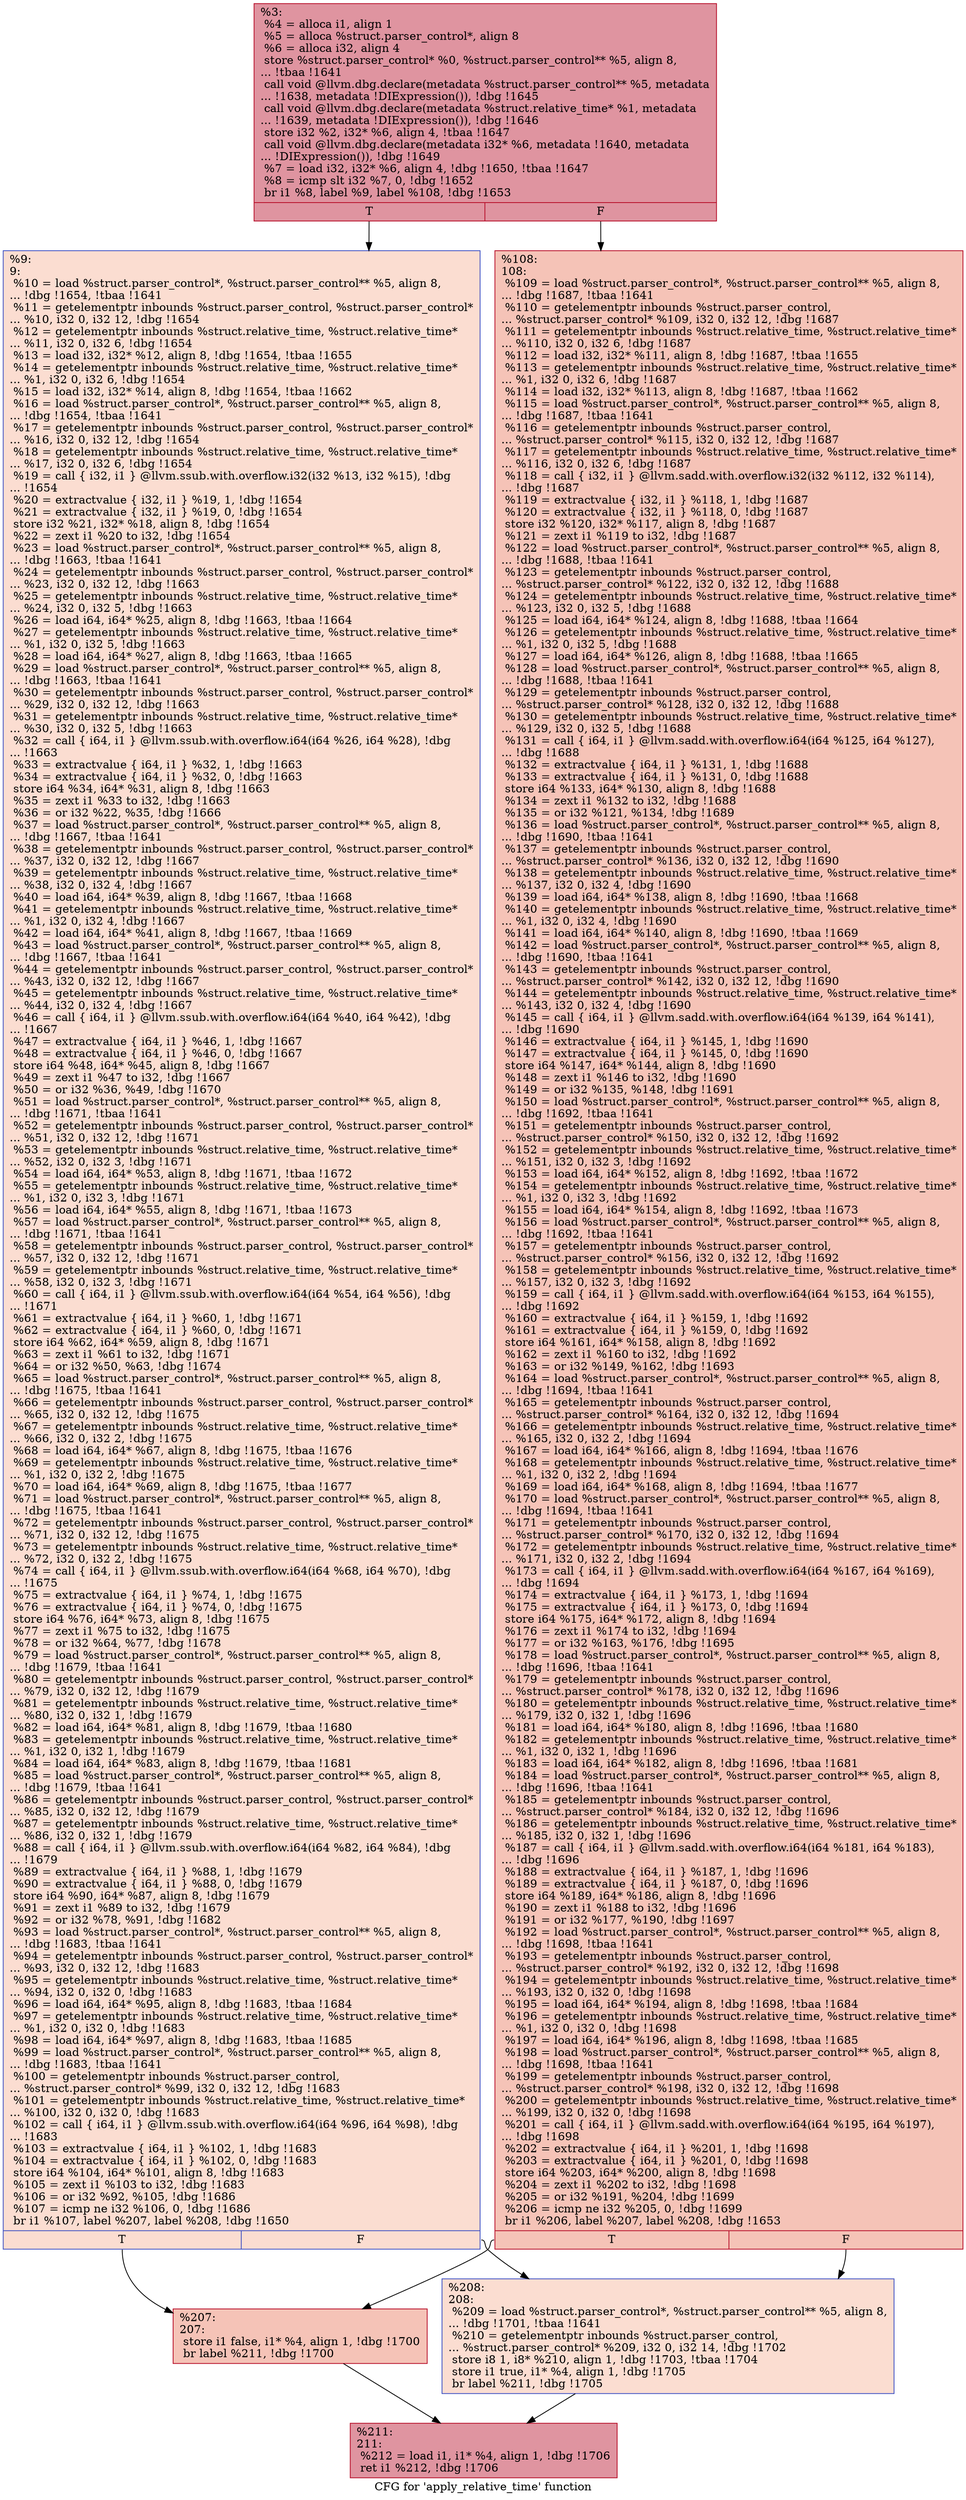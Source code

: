 digraph "CFG for 'apply_relative_time' function" {
	label="CFG for 'apply_relative_time' function";

	Node0x16c6940 [shape=record,color="#b70d28ff", style=filled, fillcolor="#b70d2870",label="{%3:\l  %4 = alloca i1, align 1\l  %5 = alloca %struct.parser_control*, align 8\l  %6 = alloca i32, align 4\l  store %struct.parser_control* %0, %struct.parser_control** %5, align 8,\l... !tbaa !1641\l  call void @llvm.dbg.declare(metadata %struct.parser_control** %5, metadata\l... !1638, metadata !DIExpression()), !dbg !1645\l  call void @llvm.dbg.declare(metadata %struct.relative_time* %1, metadata\l... !1639, metadata !DIExpression()), !dbg !1646\l  store i32 %2, i32* %6, align 4, !tbaa !1647\l  call void @llvm.dbg.declare(metadata i32* %6, metadata !1640, metadata\l... !DIExpression()), !dbg !1649\l  %7 = load i32, i32* %6, align 4, !dbg !1650, !tbaa !1647\l  %8 = icmp slt i32 %7, 0, !dbg !1652\l  br i1 %8, label %9, label %108, !dbg !1653\l|{<s0>T|<s1>F}}"];
	Node0x16c6940:s0 -> Node0x16c6ad0;
	Node0x16c6940:s1 -> Node0x16c6b20;
	Node0x16c6ad0 [shape=record,color="#3d50c3ff", style=filled, fillcolor="#f7b39670",label="{%9:\l9:                                                \l  %10 = load %struct.parser_control*, %struct.parser_control** %5, align 8,\l... !dbg !1654, !tbaa !1641\l  %11 = getelementptr inbounds %struct.parser_control, %struct.parser_control*\l... %10, i32 0, i32 12, !dbg !1654\l  %12 = getelementptr inbounds %struct.relative_time, %struct.relative_time*\l... %11, i32 0, i32 6, !dbg !1654\l  %13 = load i32, i32* %12, align 8, !dbg !1654, !tbaa !1655\l  %14 = getelementptr inbounds %struct.relative_time, %struct.relative_time*\l... %1, i32 0, i32 6, !dbg !1654\l  %15 = load i32, i32* %14, align 8, !dbg !1654, !tbaa !1662\l  %16 = load %struct.parser_control*, %struct.parser_control** %5, align 8,\l... !dbg !1654, !tbaa !1641\l  %17 = getelementptr inbounds %struct.parser_control, %struct.parser_control*\l... %16, i32 0, i32 12, !dbg !1654\l  %18 = getelementptr inbounds %struct.relative_time, %struct.relative_time*\l... %17, i32 0, i32 6, !dbg !1654\l  %19 = call \{ i32, i1 \} @llvm.ssub.with.overflow.i32(i32 %13, i32 %15), !dbg\l... !1654\l  %20 = extractvalue \{ i32, i1 \} %19, 1, !dbg !1654\l  %21 = extractvalue \{ i32, i1 \} %19, 0, !dbg !1654\l  store i32 %21, i32* %18, align 8, !dbg !1654\l  %22 = zext i1 %20 to i32, !dbg !1654\l  %23 = load %struct.parser_control*, %struct.parser_control** %5, align 8,\l... !dbg !1663, !tbaa !1641\l  %24 = getelementptr inbounds %struct.parser_control, %struct.parser_control*\l... %23, i32 0, i32 12, !dbg !1663\l  %25 = getelementptr inbounds %struct.relative_time, %struct.relative_time*\l... %24, i32 0, i32 5, !dbg !1663\l  %26 = load i64, i64* %25, align 8, !dbg !1663, !tbaa !1664\l  %27 = getelementptr inbounds %struct.relative_time, %struct.relative_time*\l... %1, i32 0, i32 5, !dbg !1663\l  %28 = load i64, i64* %27, align 8, !dbg !1663, !tbaa !1665\l  %29 = load %struct.parser_control*, %struct.parser_control** %5, align 8,\l... !dbg !1663, !tbaa !1641\l  %30 = getelementptr inbounds %struct.parser_control, %struct.parser_control*\l... %29, i32 0, i32 12, !dbg !1663\l  %31 = getelementptr inbounds %struct.relative_time, %struct.relative_time*\l... %30, i32 0, i32 5, !dbg !1663\l  %32 = call \{ i64, i1 \} @llvm.ssub.with.overflow.i64(i64 %26, i64 %28), !dbg\l... !1663\l  %33 = extractvalue \{ i64, i1 \} %32, 1, !dbg !1663\l  %34 = extractvalue \{ i64, i1 \} %32, 0, !dbg !1663\l  store i64 %34, i64* %31, align 8, !dbg !1663\l  %35 = zext i1 %33 to i32, !dbg !1663\l  %36 = or i32 %22, %35, !dbg !1666\l  %37 = load %struct.parser_control*, %struct.parser_control** %5, align 8,\l... !dbg !1667, !tbaa !1641\l  %38 = getelementptr inbounds %struct.parser_control, %struct.parser_control*\l... %37, i32 0, i32 12, !dbg !1667\l  %39 = getelementptr inbounds %struct.relative_time, %struct.relative_time*\l... %38, i32 0, i32 4, !dbg !1667\l  %40 = load i64, i64* %39, align 8, !dbg !1667, !tbaa !1668\l  %41 = getelementptr inbounds %struct.relative_time, %struct.relative_time*\l... %1, i32 0, i32 4, !dbg !1667\l  %42 = load i64, i64* %41, align 8, !dbg !1667, !tbaa !1669\l  %43 = load %struct.parser_control*, %struct.parser_control** %5, align 8,\l... !dbg !1667, !tbaa !1641\l  %44 = getelementptr inbounds %struct.parser_control, %struct.parser_control*\l... %43, i32 0, i32 12, !dbg !1667\l  %45 = getelementptr inbounds %struct.relative_time, %struct.relative_time*\l... %44, i32 0, i32 4, !dbg !1667\l  %46 = call \{ i64, i1 \} @llvm.ssub.with.overflow.i64(i64 %40, i64 %42), !dbg\l... !1667\l  %47 = extractvalue \{ i64, i1 \} %46, 1, !dbg !1667\l  %48 = extractvalue \{ i64, i1 \} %46, 0, !dbg !1667\l  store i64 %48, i64* %45, align 8, !dbg !1667\l  %49 = zext i1 %47 to i32, !dbg !1667\l  %50 = or i32 %36, %49, !dbg !1670\l  %51 = load %struct.parser_control*, %struct.parser_control** %5, align 8,\l... !dbg !1671, !tbaa !1641\l  %52 = getelementptr inbounds %struct.parser_control, %struct.parser_control*\l... %51, i32 0, i32 12, !dbg !1671\l  %53 = getelementptr inbounds %struct.relative_time, %struct.relative_time*\l... %52, i32 0, i32 3, !dbg !1671\l  %54 = load i64, i64* %53, align 8, !dbg !1671, !tbaa !1672\l  %55 = getelementptr inbounds %struct.relative_time, %struct.relative_time*\l... %1, i32 0, i32 3, !dbg !1671\l  %56 = load i64, i64* %55, align 8, !dbg !1671, !tbaa !1673\l  %57 = load %struct.parser_control*, %struct.parser_control** %5, align 8,\l... !dbg !1671, !tbaa !1641\l  %58 = getelementptr inbounds %struct.parser_control, %struct.parser_control*\l... %57, i32 0, i32 12, !dbg !1671\l  %59 = getelementptr inbounds %struct.relative_time, %struct.relative_time*\l... %58, i32 0, i32 3, !dbg !1671\l  %60 = call \{ i64, i1 \} @llvm.ssub.with.overflow.i64(i64 %54, i64 %56), !dbg\l... !1671\l  %61 = extractvalue \{ i64, i1 \} %60, 1, !dbg !1671\l  %62 = extractvalue \{ i64, i1 \} %60, 0, !dbg !1671\l  store i64 %62, i64* %59, align 8, !dbg !1671\l  %63 = zext i1 %61 to i32, !dbg !1671\l  %64 = or i32 %50, %63, !dbg !1674\l  %65 = load %struct.parser_control*, %struct.parser_control** %5, align 8,\l... !dbg !1675, !tbaa !1641\l  %66 = getelementptr inbounds %struct.parser_control, %struct.parser_control*\l... %65, i32 0, i32 12, !dbg !1675\l  %67 = getelementptr inbounds %struct.relative_time, %struct.relative_time*\l... %66, i32 0, i32 2, !dbg !1675\l  %68 = load i64, i64* %67, align 8, !dbg !1675, !tbaa !1676\l  %69 = getelementptr inbounds %struct.relative_time, %struct.relative_time*\l... %1, i32 0, i32 2, !dbg !1675\l  %70 = load i64, i64* %69, align 8, !dbg !1675, !tbaa !1677\l  %71 = load %struct.parser_control*, %struct.parser_control** %5, align 8,\l... !dbg !1675, !tbaa !1641\l  %72 = getelementptr inbounds %struct.parser_control, %struct.parser_control*\l... %71, i32 0, i32 12, !dbg !1675\l  %73 = getelementptr inbounds %struct.relative_time, %struct.relative_time*\l... %72, i32 0, i32 2, !dbg !1675\l  %74 = call \{ i64, i1 \} @llvm.ssub.with.overflow.i64(i64 %68, i64 %70), !dbg\l... !1675\l  %75 = extractvalue \{ i64, i1 \} %74, 1, !dbg !1675\l  %76 = extractvalue \{ i64, i1 \} %74, 0, !dbg !1675\l  store i64 %76, i64* %73, align 8, !dbg !1675\l  %77 = zext i1 %75 to i32, !dbg !1675\l  %78 = or i32 %64, %77, !dbg !1678\l  %79 = load %struct.parser_control*, %struct.parser_control** %5, align 8,\l... !dbg !1679, !tbaa !1641\l  %80 = getelementptr inbounds %struct.parser_control, %struct.parser_control*\l... %79, i32 0, i32 12, !dbg !1679\l  %81 = getelementptr inbounds %struct.relative_time, %struct.relative_time*\l... %80, i32 0, i32 1, !dbg !1679\l  %82 = load i64, i64* %81, align 8, !dbg !1679, !tbaa !1680\l  %83 = getelementptr inbounds %struct.relative_time, %struct.relative_time*\l... %1, i32 0, i32 1, !dbg !1679\l  %84 = load i64, i64* %83, align 8, !dbg !1679, !tbaa !1681\l  %85 = load %struct.parser_control*, %struct.parser_control** %5, align 8,\l... !dbg !1679, !tbaa !1641\l  %86 = getelementptr inbounds %struct.parser_control, %struct.parser_control*\l... %85, i32 0, i32 12, !dbg !1679\l  %87 = getelementptr inbounds %struct.relative_time, %struct.relative_time*\l... %86, i32 0, i32 1, !dbg !1679\l  %88 = call \{ i64, i1 \} @llvm.ssub.with.overflow.i64(i64 %82, i64 %84), !dbg\l... !1679\l  %89 = extractvalue \{ i64, i1 \} %88, 1, !dbg !1679\l  %90 = extractvalue \{ i64, i1 \} %88, 0, !dbg !1679\l  store i64 %90, i64* %87, align 8, !dbg !1679\l  %91 = zext i1 %89 to i32, !dbg !1679\l  %92 = or i32 %78, %91, !dbg !1682\l  %93 = load %struct.parser_control*, %struct.parser_control** %5, align 8,\l... !dbg !1683, !tbaa !1641\l  %94 = getelementptr inbounds %struct.parser_control, %struct.parser_control*\l... %93, i32 0, i32 12, !dbg !1683\l  %95 = getelementptr inbounds %struct.relative_time, %struct.relative_time*\l... %94, i32 0, i32 0, !dbg !1683\l  %96 = load i64, i64* %95, align 8, !dbg !1683, !tbaa !1684\l  %97 = getelementptr inbounds %struct.relative_time, %struct.relative_time*\l... %1, i32 0, i32 0, !dbg !1683\l  %98 = load i64, i64* %97, align 8, !dbg !1683, !tbaa !1685\l  %99 = load %struct.parser_control*, %struct.parser_control** %5, align 8,\l... !dbg !1683, !tbaa !1641\l  %100 = getelementptr inbounds %struct.parser_control,\l... %struct.parser_control* %99, i32 0, i32 12, !dbg !1683\l  %101 = getelementptr inbounds %struct.relative_time, %struct.relative_time*\l... %100, i32 0, i32 0, !dbg !1683\l  %102 = call \{ i64, i1 \} @llvm.ssub.with.overflow.i64(i64 %96, i64 %98), !dbg\l... !1683\l  %103 = extractvalue \{ i64, i1 \} %102, 1, !dbg !1683\l  %104 = extractvalue \{ i64, i1 \} %102, 0, !dbg !1683\l  store i64 %104, i64* %101, align 8, !dbg !1683\l  %105 = zext i1 %103 to i32, !dbg !1683\l  %106 = or i32 %92, %105, !dbg !1686\l  %107 = icmp ne i32 %106, 0, !dbg !1686\l  br i1 %107, label %207, label %208, !dbg !1650\l|{<s0>T|<s1>F}}"];
	Node0x16c6ad0:s0 -> Node0x16c6b70;
	Node0x16c6ad0:s1 -> Node0x16c6bc0;
	Node0x16c6b20 [shape=record,color="#b70d28ff", style=filled, fillcolor="#e8765c70",label="{%108:\l108:                                              \l  %109 = load %struct.parser_control*, %struct.parser_control** %5, align 8,\l... !dbg !1687, !tbaa !1641\l  %110 = getelementptr inbounds %struct.parser_control,\l... %struct.parser_control* %109, i32 0, i32 12, !dbg !1687\l  %111 = getelementptr inbounds %struct.relative_time, %struct.relative_time*\l... %110, i32 0, i32 6, !dbg !1687\l  %112 = load i32, i32* %111, align 8, !dbg !1687, !tbaa !1655\l  %113 = getelementptr inbounds %struct.relative_time, %struct.relative_time*\l... %1, i32 0, i32 6, !dbg !1687\l  %114 = load i32, i32* %113, align 8, !dbg !1687, !tbaa !1662\l  %115 = load %struct.parser_control*, %struct.parser_control** %5, align 8,\l... !dbg !1687, !tbaa !1641\l  %116 = getelementptr inbounds %struct.parser_control,\l... %struct.parser_control* %115, i32 0, i32 12, !dbg !1687\l  %117 = getelementptr inbounds %struct.relative_time, %struct.relative_time*\l... %116, i32 0, i32 6, !dbg !1687\l  %118 = call \{ i32, i1 \} @llvm.sadd.with.overflow.i32(i32 %112, i32 %114),\l... !dbg !1687\l  %119 = extractvalue \{ i32, i1 \} %118, 1, !dbg !1687\l  %120 = extractvalue \{ i32, i1 \} %118, 0, !dbg !1687\l  store i32 %120, i32* %117, align 8, !dbg !1687\l  %121 = zext i1 %119 to i32, !dbg !1687\l  %122 = load %struct.parser_control*, %struct.parser_control** %5, align 8,\l... !dbg !1688, !tbaa !1641\l  %123 = getelementptr inbounds %struct.parser_control,\l... %struct.parser_control* %122, i32 0, i32 12, !dbg !1688\l  %124 = getelementptr inbounds %struct.relative_time, %struct.relative_time*\l... %123, i32 0, i32 5, !dbg !1688\l  %125 = load i64, i64* %124, align 8, !dbg !1688, !tbaa !1664\l  %126 = getelementptr inbounds %struct.relative_time, %struct.relative_time*\l... %1, i32 0, i32 5, !dbg !1688\l  %127 = load i64, i64* %126, align 8, !dbg !1688, !tbaa !1665\l  %128 = load %struct.parser_control*, %struct.parser_control** %5, align 8,\l... !dbg !1688, !tbaa !1641\l  %129 = getelementptr inbounds %struct.parser_control,\l... %struct.parser_control* %128, i32 0, i32 12, !dbg !1688\l  %130 = getelementptr inbounds %struct.relative_time, %struct.relative_time*\l... %129, i32 0, i32 5, !dbg !1688\l  %131 = call \{ i64, i1 \} @llvm.sadd.with.overflow.i64(i64 %125, i64 %127),\l... !dbg !1688\l  %132 = extractvalue \{ i64, i1 \} %131, 1, !dbg !1688\l  %133 = extractvalue \{ i64, i1 \} %131, 0, !dbg !1688\l  store i64 %133, i64* %130, align 8, !dbg !1688\l  %134 = zext i1 %132 to i32, !dbg !1688\l  %135 = or i32 %121, %134, !dbg !1689\l  %136 = load %struct.parser_control*, %struct.parser_control** %5, align 8,\l... !dbg !1690, !tbaa !1641\l  %137 = getelementptr inbounds %struct.parser_control,\l... %struct.parser_control* %136, i32 0, i32 12, !dbg !1690\l  %138 = getelementptr inbounds %struct.relative_time, %struct.relative_time*\l... %137, i32 0, i32 4, !dbg !1690\l  %139 = load i64, i64* %138, align 8, !dbg !1690, !tbaa !1668\l  %140 = getelementptr inbounds %struct.relative_time, %struct.relative_time*\l... %1, i32 0, i32 4, !dbg !1690\l  %141 = load i64, i64* %140, align 8, !dbg !1690, !tbaa !1669\l  %142 = load %struct.parser_control*, %struct.parser_control** %5, align 8,\l... !dbg !1690, !tbaa !1641\l  %143 = getelementptr inbounds %struct.parser_control,\l... %struct.parser_control* %142, i32 0, i32 12, !dbg !1690\l  %144 = getelementptr inbounds %struct.relative_time, %struct.relative_time*\l... %143, i32 0, i32 4, !dbg !1690\l  %145 = call \{ i64, i1 \} @llvm.sadd.with.overflow.i64(i64 %139, i64 %141),\l... !dbg !1690\l  %146 = extractvalue \{ i64, i1 \} %145, 1, !dbg !1690\l  %147 = extractvalue \{ i64, i1 \} %145, 0, !dbg !1690\l  store i64 %147, i64* %144, align 8, !dbg !1690\l  %148 = zext i1 %146 to i32, !dbg !1690\l  %149 = or i32 %135, %148, !dbg !1691\l  %150 = load %struct.parser_control*, %struct.parser_control** %5, align 8,\l... !dbg !1692, !tbaa !1641\l  %151 = getelementptr inbounds %struct.parser_control,\l... %struct.parser_control* %150, i32 0, i32 12, !dbg !1692\l  %152 = getelementptr inbounds %struct.relative_time, %struct.relative_time*\l... %151, i32 0, i32 3, !dbg !1692\l  %153 = load i64, i64* %152, align 8, !dbg !1692, !tbaa !1672\l  %154 = getelementptr inbounds %struct.relative_time, %struct.relative_time*\l... %1, i32 0, i32 3, !dbg !1692\l  %155 = load i64, i64* %154, align 8, !dbg !1692, !tbaa !1673\l  %156 = load %struct.parser_control*, %struct.parser_control** %5, align 8,\l... !dbg !1692, !tbaa !1641\l  %157 = getelementptr inbounds %struct.parser_control,\l... %struct.parser_control* %156, i32 0, i32 12, !dbg !1692\l  %158 = getelementptr inbounds %struct.relative_time, %struct.relative_time*\l... %157, i32 0, i32 3, !dbg !1692\l  %159 = call \{ i64, i1 \} @llvm.sadd.with.overflow.i64(i64 %153, i64 %155),\l... !dbg !1692\l  %160 = extractvalue \{ i64, i1 \} %159, 1, !dbg !1692\l  %161 = extractvalue \{ i64, i1 \} %159, 0, !dbg !1692\l  store i64 %161, i64* %158, align 8, !dbg !1692\l  %162 = zext i1 %160 to i32, !dbg !1692\l  %163 = or i32 %149, %162, !dbg !1693\l  %164 = load %struct.parser_control*, %struct.parser_control** %5, align 8,\l... !dbg !1694, !tbaa !1641\l  %165 = getelementptr inbounds %struct.parser_control,\l... %struct.parser_control* %164, i32 0, i32 12, !dbg !1694\l  %166 = getelementptr inbounds %struct.relative_time, %struct.relative_time*\l... %165, i32 0, i32 2, !dbg !1694\l  %167 = load i64, i64* %166, align 8, !dbg !1694, !tbaa !1676\l  %168 = getelementptr inbounds %struct.relative_time, %struct.relative_time*\l... %1, i32 0, i32 2, !dbg !1694\l  %169 = load i64, i64* %168, align 8, !dbg !1694, !tbaa !1677\l  %170 = load %struct.parser_control*, %struct.parser_control** %5, align 8,\l... !dbg !1694, !tbaa !1641\l  %171 = getelementptr inbounds %struct.parser_control,\l... %struct.parser_control* %170, i32 0, i32 12, !dbg !1694\l  %172 = getelementptr inbounds %struct.relative_time, %struct.relative_time*\l... %171, i32 0, i32 2, !dbg !1694\l  %173 = call \{ i64, i1 \} @llvm.sadd.with.overflow.i64(i64 %167, i64 %169),\l... !dbg !1694\l  %174 = extractvalue \{ i64, i1 \} %173, 1, !dbg !1694\l  %175 = extractvalue \{ i64, i1 \} %173, 0, !dbg !1694\l  store i64 %175, i64* %172, align 8, !dbg !1694\l  %176 = zext i1 %174 to i32, !dbg !1694\l  %177 = or i32 %163, %176, !dbg !1695\l  %178 = load %struct.parser_control*, %struct.parser_control** %5, align 8,\l... !dbg !1696, !tbaa !1641\l  %179 = getelementptr inbounds %struct.parser_control,\l... %struct.parser_control* %178, i32 0, i32 12, !dbg !1696\l  %180 = getelementptr inbounds %struct.relative_time, %struct.relative_time*\l... %179, i32 0, i32 1, !dbg !1696\l  %181 = load i64, i64* %180, align 8, !dbg !1696, !tbaa !1680\l  %182 = getelementptr inbounds %struct.relative_time, %struct.relative_time*\l... %1, i32 0, i32 1, !dbg !1696\l  %183 = load i64, i64* %182, align 8, !dbg !1696, !tbaa !1681\l  %184 = load %struct.parser_control*, %struct.parser_control** %5, align 8,\l... !dbg !1696, !tbaa !1641\l  %185 = getelementptr inbounds %struct.parser_control,\l... %struct.parser_control* %184, i32 0, i32 12, !dbg !1696\l  %186 = getelementptr inbounds %struct.relative_time, %struct.relative_time*\l... %185, i32 0, i32 1, !dbg !1696\l  %187 = call \{ i64, i1 \} @llvm.sadd.with.overflow.i64(i64 %181, i64 %183),\l... !dbg !1696\l  %188 = extractvalue \{ i64, i1 \} %187, 1, !dbg !1696\l  %189 = extractvalue \{ i64, i1 \} %187, 0, !dbg !1696\l  store i64 %189, i64* %186, align 8, !dbg !1696\l  %190 = zext i1 %188 to i32, !dbg !1696\l  %191 = or i32 %177, %190, !dbg !1697\l  %192 = load %struct.parser_control*, %struct.parser_control** %5, align 8,\l... !dbg !1698, !tbaa !1641\l  %193 = getelementptr inbounds %struct.parser_control,\l... %struct.parser_control* %192, i32 0, i32 12, !dbg !1698\l  %194 = getelementptr inbounds %struct.relative_time, %struct.relative_time*\l... %193, i32 0, i32 0, !dbg !1698\l  %195 = load i64, i64* %194, align 8, !dbg !1698, !tbaa !1684\l  %196 = getelementptr inbounds %struct.relative_time, %struct.relative_time*\l... %1, i32 0, i32 0, !dbg !1698\l  %197 = load i64, i64* %196, align 8, !dbg !1698, !tbaa !1685\l  %198 = load %struct.parser_control*, %struct.parser_control** %5, align 8,\l... !dbg !1698, !tbaa !1641\l  %199 = getelementptr inbounds %struct.parser_control,\l... %struct.parser_control* %198, i32 0, i32 12, !dbg !1698\l  %200 = getelementptr inbounds %struct.relative_time, %struct.relative_time*\l... %199, i32 0, i32 0, !dbg !1698\l  %201 = call \{ i64, i1 \} @llvm.sadd.with.overflow.i64(i64 %195, i64 %197),\l... !dbg !1698\l  %202 = extractvalue \{ i64, i1 \} %201, 1, !dbg !1698\l  %203 = extractvalue \{ i64, i1 \} %201, 0, !dbg !1698\l  store i64 %203, i64* %200, align 8, !dbg !1698\l  %204 = zext i1 %202 to i32, !dbg !1698\l  %205 = or i32 %191, %204, !dbg !1699\l  %206 = icmp ne i32 %205, 0, !dbg !1699\l  br i1 %206, label %207, label %208, !dbg !1653\l|{<s0>T|<s1>F}}"];
	Node0x16c6b20:s0 -> Node0x16c6b70;
	Node0x16c6b20:s1 -> Node0x16c6bc0;
	Node0x16c6b70 [shape=record,color="#b70d28ff", style=filled, fillcolor="#e8765c70",label="{%207:\l207:                                              \l  store i1 false, i1* %4, align 1, !dbg !1700\l  br label %211, !dbg !1700\l}"];
	Node0x16c6b70 -> Node0x16c6c10;
	Node0x16c6bc0 [shape=record,color="#3d50c3ff", style=filled, fillcolor="#f7b39670",label="{%208:\l208:                                              \l  %209 = load %struct.parser_control*, %struct.parser_control** %5, align 8,\l... !dbg !1701, !tbaa !1641\l  %210 = getelementptr inbounds %struct.parser_control,\l... %struct.parser_control* %209, i32 0, i32 14, !dbg !1702\l  store i8 1, i8* %210, align 1, !dbg !1703, !tbaa !1704\l  store i1 true, i1* %4, align 1, !dbg !1705\l  br label %211, !dbg !1705\l}"];
	Node0x16c6bc0 -> Node0x16c6c10;
	Node0x16c6c10 [shape=record,color="#b70d28ff", style=filled, fillcolor="#b70d2870",label="{%211:\l211:                                              \l  %212 = load i1, i1* %4, align 1, !dbg !1706\l  ret i1 %212, !dbg !1706\l}"];
}

